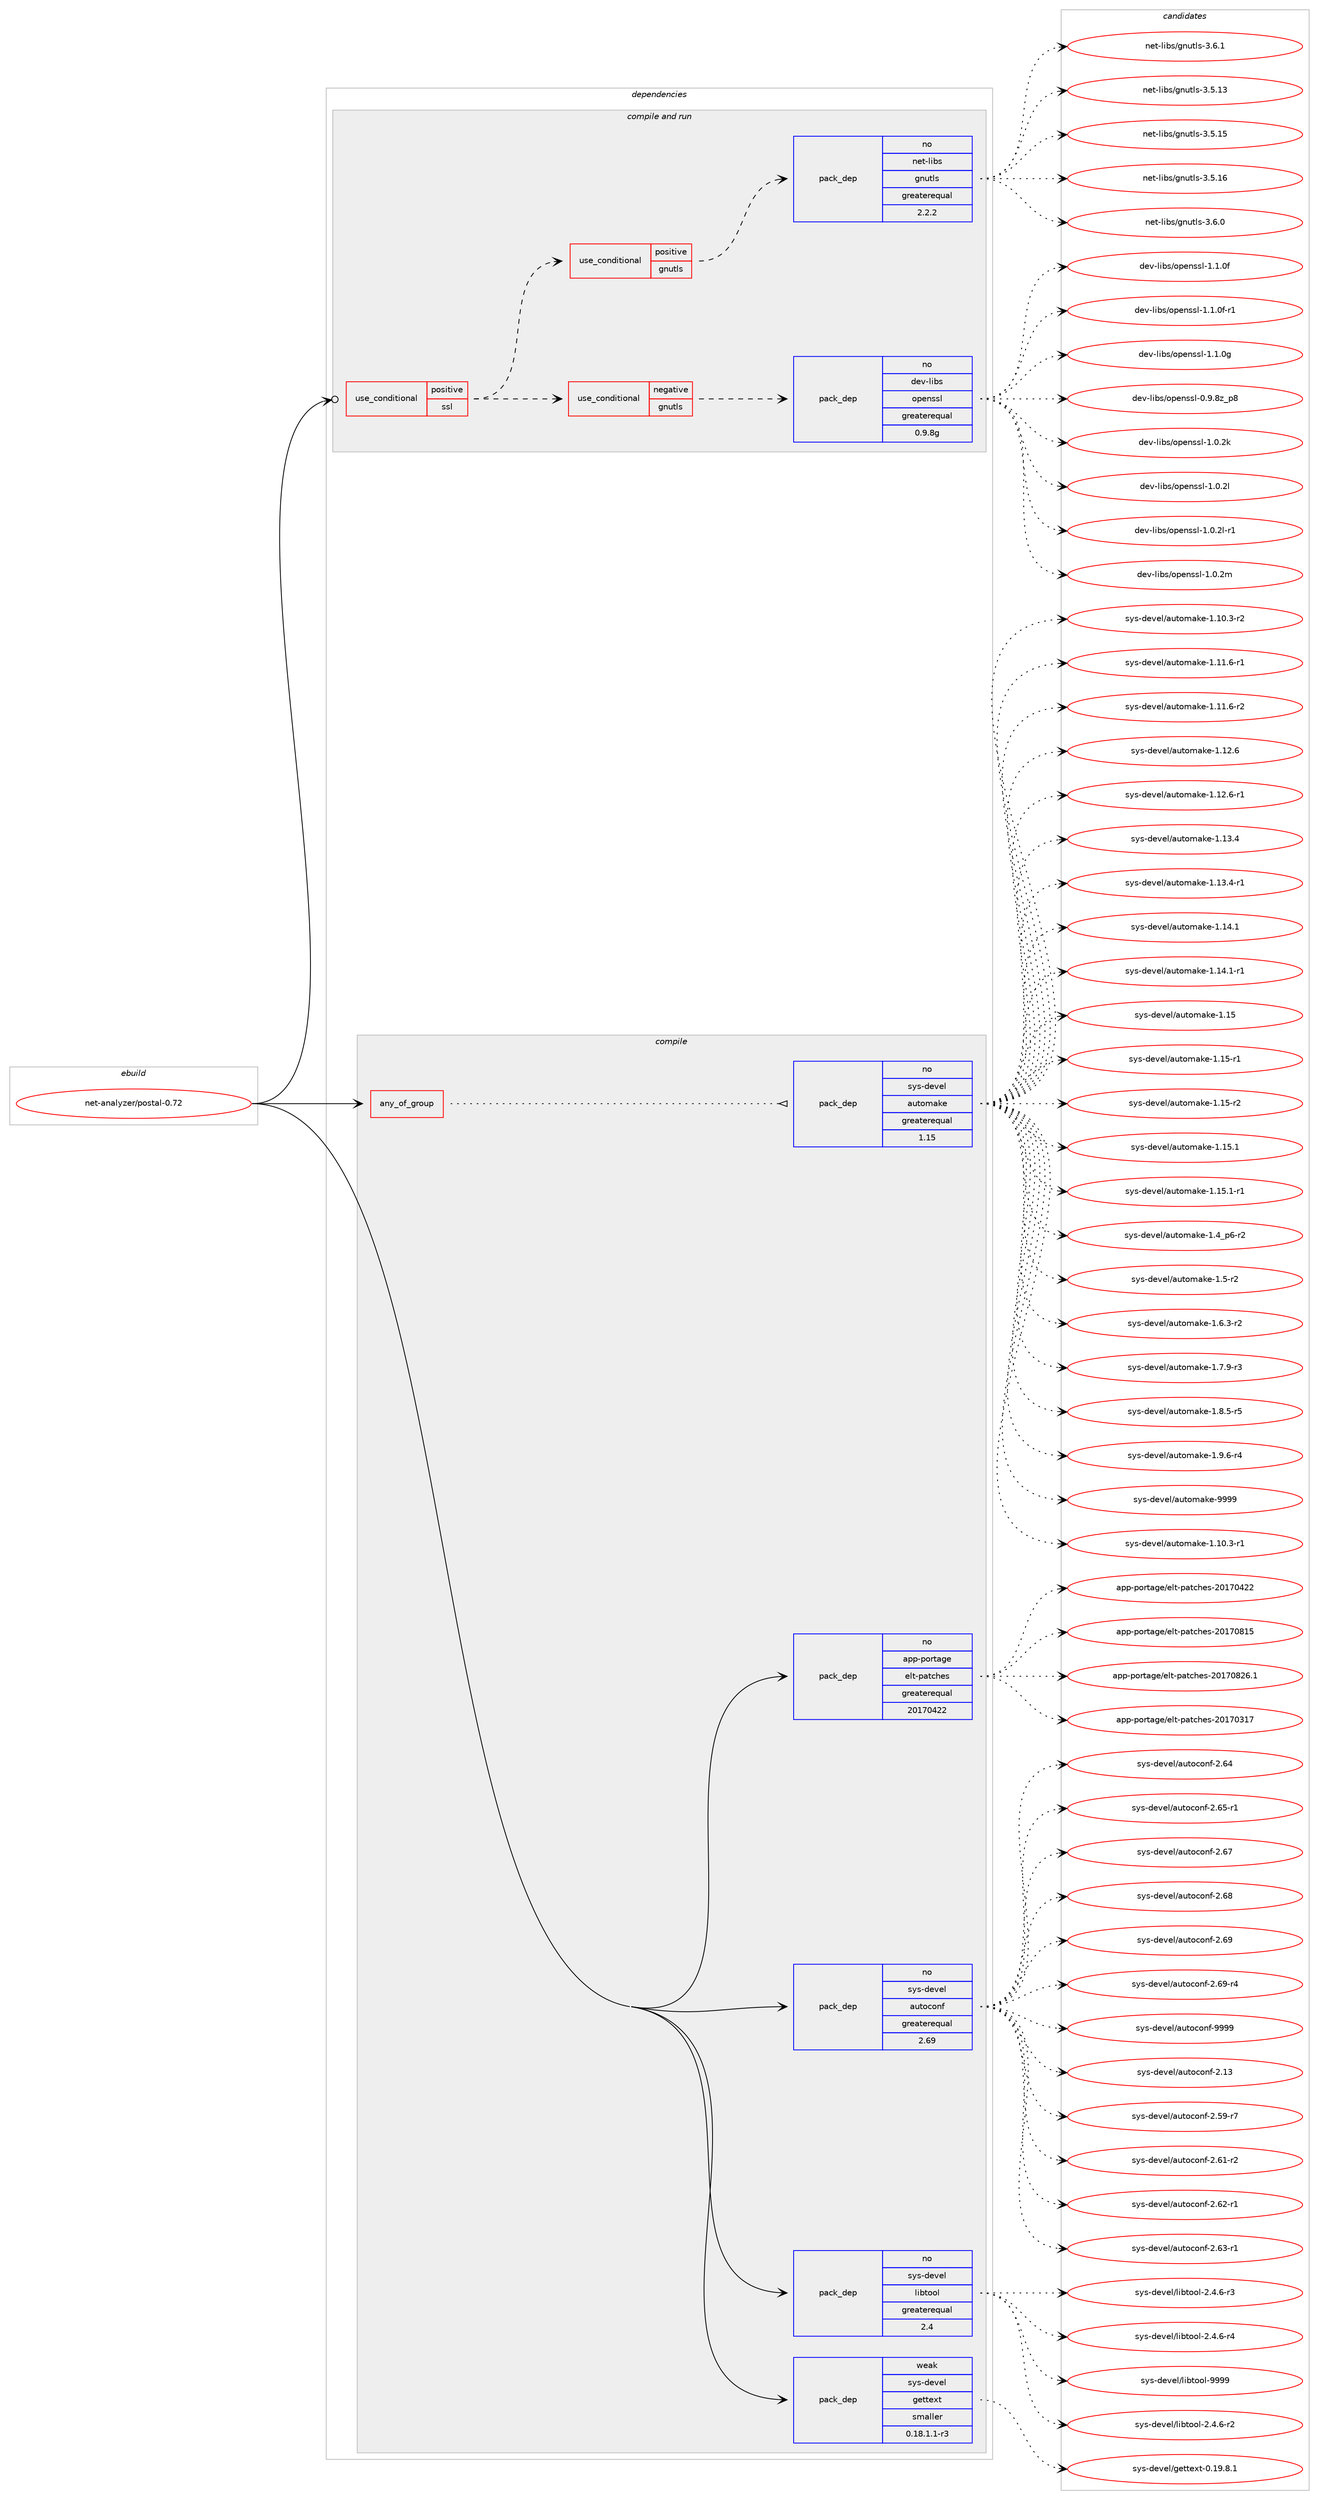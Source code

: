 digraph prolog {

# *************
# Graph options
# *************

newrank=true;
concentrate=true;
compound=true;
graph [rankdir=LR,fontname=Helvetica,fontsize=10,ranksep=1.5];#, ranksep=2.5, nodesep=0.2];
edge  [arrowhead=vee];
node  [fontname=Helvetica,fontsize=10];

# **********
# The ebuild
# **********

subgraph cluster_leftcol {
color=gray;
rank=same;
label=<<i>ebuild</i>>;
id [label="net-analyzer/postal-0.72", color=red, width=4, href="../net-analyzer/postal-0.72.svg"];
}

# ****************
# The dependencies
# ****************

subgraph cluster_midcol {
color=gray;
label=<<i>dependencies</i>>;
subgraph cluster_compile {
fillcolor="#eeeeee";
style=filled;
label=<<i>compile</i>>;
subgraph any6415 {
dependency402893 [label=<<TABLE BORDER="0" CELLBORDER="1" CELLSPACING="0" CELLPADDING="4"><TR><TD CELLPADDING="10">any_of_group</TD></TR></TABLE>>, shape=none, color=red];subgraph pack296959 {
dependency402894 [label=<<TABLE BORDER="0" CELLBORDER="1" CELLSPACING="0" CELLPADDING="4" WIDTH="220"><TR><TD ROWSPAN="6" CELLPADDING="30">pack_dep</TD></TR><TR><TD WIDTH="110">no</TD></TR><TR><TD>sys-devel</TD></TR><TR><TD>automake</TD></TR><TR><TD>greaterequal</TD></TR><TR><TD>1.15</TD></TR></TABLE>>, shape=none, color=blue];
}
dependency402893:e -> dependency402894:w [weight=20,style="dotted",arrowhead="oinv"];
}
id:e -> dependency402893:w [weight=20,style="solid",arrowhead="vee"];
subgraph pack296960 {
dependency402895 [label=<<TABLE BORDER="0" CELLBORDER="1" CELLSPACING="0" CELLPADDING="4" WIDTH="220"><TR><TD ROWSPAN="6" CELLPADDING="30">pack_dep</TD></TR><TR><TD WIDTH="110">no</TD></TR><TR><TD>app-portage</TD></TR><TR><TD>elt-patches</TD></TR><TR><TD>greaterequal</TD></TR><TR><TD>20170422</TD></TR></TABLE>>, shape=none, color=blue];
}
id:e -> dependency402895:w [weight=20,style="solid",arrowhead="vee"];
subgraph pack296961 {
dependency402896 [label=<<TABLE BORDER="0" CELLBORDER="1" CELLSPACING="0" CELLPADDING="4" WIDTH="220"><TR><TD ROWSPAN="6" CELLPADDING="30">pack_dep</TD></TR><TR><TD WIDTH="110">no</TD></TR><TR><TD>sys-devel</TD></TR><TR><TD>autoconf</TD></TR><TR><TD>greaterequal</TD></TR><TR><TD>2.69</TD></TR></TABLE>>, shape=none, color=blue];
}
id:e -> dependency402896:w [weight=20,style="solid",arrowhead="vee"];
subgraph pack296962 {
dependency402897 [label=<<TABLE BORDER="0" CELLBORDER="1" CELLSPACING="0" CELLPADDING="4" WIDTH="220"><TR><TD ROWSPAN="6" CELLPADDING="30">pack_dep</TD></TR><TR><TD WIDTH="110">no</TD></TR><TR><TD>sys-devel</TD></TR><TR><TD>libtool</TD></TR><TR><TD>greaterequal</TD></TR><TR><TD>2.4</TD></TR></TABLE>>, shape=none, color=blue];
}
id:e -> dependency402897:w [weight=20,style="solid",arrowhead="vee"];
subgraph pack296963 {
dependency402898 [label=<<TABLE BORDER="0" CELLBORDER="1" CELLSPACING="0" CELLPADDING="4" WIDTH="220"><TR><TD ROWSPAN="6" CELLPADDING="30">pack_dep</TD></TR><TR><TD WIDTH="110">weak</TD></TR><TR><TD>sys-devel</TD></TR><TR><TD>gettext</TD></TR><TR><TD>smaller</TD></TR><TR><TD>0.18.1.1-r3</TD></TR></TABLE>>, shape=none, color=blue];
}
id:e -> dependency402898:w [weight=20,style="solid",arrowhead="vee"];
}
subgraph cluster_compileandrun {
fillcolor="#eeeeee";
style=filled;
label=<<i>compile and run</i>>;
subgraph cond99333 {
dependency402899 [label=<<TABLE BORDER="0" CELLBORDER="1" CELLSPACING="0" CELLPADDING="4"><TR><TD ROWSPAN="3" CELLPADDING="10">use_conditional</TD></TR><TR><TD>positive</TD></TR><TR><TD>ssl</TD></TR></TABLE>>, shape=none, color=red];
subgraph cond99334 {
dependency402900 [label=<<TABLE BORDER="0" CELLBORDER="1" CELLSPACING="0" CELLPADDING="4"><TR><TD ROWSPAN="3" CELLPADDING="10">use_conditional</TD></TR><TR><TD>negative</TD></TR><TR><TD>gnutls</TD></TR></TABLE>>, shape=none, color=red];
subgraph pack296964 {
dependency402901 [label=<<TABLE BORDER="0" CELLBORDER="1" CELLSPACING="0" CELLPADDING="4" WIDTH="220"><TR><TD ROWSPAN="6" CELLPADDING="30">pack_dep</TD></TR><TR><TD WIDTH="110">no</TD></TR><TR><TD>dev-libs</TD></TR><TR><TD>openssl</TD></TR><TR><TD>greaterequal</TD></TR><TR><TD>0.9.8g</TD></TR></TABLE>>, shape=none, color=blue];
}
dependency402900:e -> dependency402901:w [weight=20,style="dashed",arrowhead="vee"];
}
dependency402899:e -> dependency402900:w [weight=20,style="dashed",arrowhead="vee"];
subgraph cond99335 {
dependency402902 [label=<<TABLE BORDER="0" CELLBORDER="1" CELLSPACING="0" CELLPADDING="4"><TR><TD ROWSPAN="3" CELLPADDING="10">use_conditional</TD></TR><TR><TD>positive</TD></TR><TR><TD>gnutls</TD></TR></TABLE>>, shape=none, color=red];
subgraph pack296965 {
dependency402903 [label=<<TABLE BORDER="0" CELLBORDER="1" CELLSPACING="0" CELLPADDING="4" WIDTH="220"><TR><TD ROWSPAN="6" CELLPADDING="30">pack_dep</TD></TR><TR><TD WIDTH="110">no</TD></TR><TR><TD>net-libs</TD></TR><TR><TD>gnutls</TD></TR><TR><TD>greaterequal</TD></TR><TR><TD>2.2.2</TD></TR></TABLE>>, shape=none, color=blue];
}
dependency402902:e -> dependency402903:w [weight=20,style="dashed",arrowhead="vee"];
}
dependency402899:e -> dependency402902:w [weight=20,style="dashed",arrowhead="vee"];
}
id:e -> dependency402899:w [weight=20,style="solid",arrowhead="odotvee"];
}
subgraph cluster_run {
fillcolor="#eeeeee";
style=filled;
label=<<i>run</i>>;
}
}

# **************
# The candidates
# **************

subgraph cluster_choices {
rank=same;
color=gray;
label=<<i>candidates</i>>;

subgraph choice296959 {
color=black;
nodesep=1;
choice11512111545100101118101108479711711611110997107101454946494846514511449 [label="sys-devel/automake-1.10.3-r1", color=red, width=4,href="../sys-devel/automake-1.10.3-r1.svg"];
choice11512111545100101118101108479711711611110997107101454946494846514511450 [label="sys-devel/automake-1.10.3-r2", color=red, width=4,href="../sys-devel/automake-1.10.3-r2.svg"];
choice11512111545100101118101108479711711611110997107101454946494946544511449 [label="sys-devel/automake-1.11.6-r1", color=red, width=4,href="../sys-devel/automake-1.11.6-r1.svg"];
choice11512111545100101118101108479711711611110997107101454946494946544511450 [label="sys-devel/automake-1.11.6-r2", color=red, width=4,href="../sys-devel/automake-1.11.6-r2.svg"];
choice1151211154510010111810110847971171161111099710710145494649504654 [label="sys-devel/automake-1.12.6", color=red, width=4,href="../sys-devel/automake-1.12.6.svg"];
choice11512111545100101118101108479711711611110997107101454946495046544511449 [label="sys-devel/automake-1.12.6-r1", color=red, width=4,href="../sys-devel/automake-1.12.6-r1.svg"];
choice1151211154510010111810110847971171161111099710710145494649514652 [label="sys-devel/automake-1.13.4", color=red, width=4,href="../sys-devel/automake-1.13.4.svg"];
choice11512111545100101118101108479711711611110997107101454946495146524511449 [label="sys-devel/automake-1.13.4-r1", color=red, width=4,href="../sys-devel/automake-1.13.4-r1.svg"];
choice1151211154510010111810110847971171161111099710710145494649524649 [label="sys-devel/automake-1.14.1", color=red, width=4,href="../sys-devel/automake-1.14.1.svg"];
choice11512111545100101118101108479711711611110997107101454946495246494511449 [label="sys-devel/automake-1.14.1-r1", color=red, width=4,href="../sys-devel/automake-1.14.1-r1.svg"];
choice115121115451001011181011084797117116111109971071014549464953 [label="sys-devel/automake-1.15", color=red, width=4,href="../sys-devel/automake-1.15.svg"];
choice1151211154510010111810110847971171161111099710710145494649534511449 [label="sys-devel/automake-1.15-r1", color=red, width=4,href="../sys-devel/automake-1.15-r1.svg"];
choice1151211154510010111810110847971171161111099710710145494649534511450 [label="sys-devel/automake-1.15-r2", color=red, width=4,href="../sys-devel/automake-1.15-r2.svg"];
choice1151211154510010111810110847971171161111099710710145494649534649 [label="sys-devel/automake-1.15.1", color=red, width=4,href="../sys-devel/automake-1.15.1.svg"];
choice11512111545100101118101108479711711611110997107101454946495346494511449 [label="sys-devel/automake-1.15.1-r1", color=red, width=4,href="../sys-devel/automake-1.15.1-r1.svg"];
choice115121115451001011181011084797117116111109971071014549465295112544511450 [label="sys-devel/automake-1.4_p6-r2", color=red, width=4,href="../sys-devel/automake-1.4_p6-r2.svg"];
choice11512111545100101118101108479711711611110997107101454946534511450 [label="sys-devel/automake-1.5-r2", color=red, width=4,href="../sys-devel/automake-1.5-r2.svg"];
choice115121115451001011181011084797117116111109971071014549465446514511450 [label="sys-devel/automake-1.6.3-r2", color=red, width=4,href="../sys-devel/automake-1.6.3-r2.svg"];
choice115121115451001011181011084797117116111109971071014549465546574511451 [label="sys-devel/automake-1.7.9-r3", color=red, width=4,href="../sys-devel/automake-1.7.9-r3.svg"];
choice115121115451001011181011084797117116111109971071014549465646534511453 [label="sys-devel/automake-1.8.5-r5", color=red, width=4,href="../sys-devel/automake-1.8.5-r5.svg"];
choice115121115451001011181011084797117116111109971071014549465746544511452 [label="sys-devel/automake-1.9.6-r4", color=red, width=4,href="../sys-devel/automake-1.9.6-r4.svg"];
choice115121115451001011181011084797117116111109971071014557575757 [label="sys-devel/automake-9999", color=red, width=4,href="../sys-devel/automake-9999.svg"];
dependency402894:e -> choice11512111545100101118101108479711711611110997107101454946494846514511449:w [style=dotted,weight="100"];
dependency402894:e -> choice11512111545100101118101108479711711611110997107101454946494846514511450:w [style=dotted,weight="100"];
dependency402894:e -> choice11512111545100101118101108479711711611110997107101454946494946544511449:w [style=dotted,weight="100"];
dependency402894:e -> choice11512111545100101118101108479711711611110997107101454946494946544511450:w [style=dotted,weight="100"];
dependency402894:e -> choice1151211154510010111810110847971171161111099710710145494649504654:w [style=dotted,weight="100"];
dependency402894:e -> choice11512111545100101118101108479711711611110997107101454946495046544511449:w [style=dotted,weight="100"];
dependency402894:e -> choice1151211154510010111810110847971171161111099710710145494649514652:w [style=dotted,weight="100"];
dependency402894:e -> choice11512111545100101118101108479711711611110997107101454946495146524511449:w [style=dotted,weight="100"];
dependency402894:e -> choice1151211154510010111810110847971171161111099710710145494649524649:w [style=dotted,weight="100"];
dependency402894:e -> choice11512111545100101118101108479711711611110997107101454946495246494511449:w [style=dotted,weight="100"];
dependency402894:e -> choice115121115451001011181011084797117116111109971071014549464953:w [style=dotted,weight="100"];
dependency402894:e -> choice1151211154510010111810110847971171161111099710710145494649534511449:w [style=dotted,weight="100"];
dependency402894:e -> choice1151211154510010111810110847971171161111099710710145494649534511450:w [style=dotted,weight="100"];
dependency402894:e -> choice1151211154510010111810110847971171161111099710710145494649534649:w [style=dotted,weight="100"];
dependency402894:e -> choice11512111545100101118101108479711711611110997107101454946495346494511449:w [style=dotted,weight="100"];
dependency402894:e -> choice115121115451001011181011084797117116111109971071014549465295112544511450:w [style=dotted,weight="100"];
dependency402894:e -> choice11512111545100101118101108479711711611110997107101454946534511450:w [style=dotted,weight="100"];
dependency402894:e -> choice115121115451001011181011084797117116111109971071014549465446514511450:w [style=dotted,weight="100"];
dependency402894:e -> choice115121115451001011181011084797117116111109971071014549465546574511451:w [style=dotted,weight="100"];
dependency402894:e -> choice115121115451001011181011084797117116111109971071014549465646534511453:w [style=dotted,weight="100"];
dependency402894:e -> choice115121115451001011181011084797117116111109971071014549465746544511452:w [style=dotted,weight="100"];
dependency402894:e -> choice115121115451001011181011084797117116111109971071014557575757:w [style=dotted,weight="100"];
}
subgraph choice296960 {
color=black;
nodesep=1;
choice97112112451121111141169710310147101108116451129711699104101115455048495548514955 [label="app-portage/elt-patches-20170317", color=red, width=4,href="../app-portage/elt-patches-20170317.svg"];
choice97112112451121111141169710310147101108116451129711699104101115455048495548525050 [label="app-portage/elt-patches-20170422", color=red, width=4,href="../app-portage/elt-patches-20170422.svg"];
choice97112112451121111141169710310147101108116451129711699104101115455048495548564953 [label="app-portage/elt-patches-20170815", color=red, width=4,href="../app-portage/elt-patches-20170815.svg"];
choice971121124511211111411697103101471011081164511297116991041011154550484955485650544649 [label="app-portage/elt-patches-20170826.1", color=red, width=4,href="../app-portage/elt-patches-20170826.1.svg"];
dependency402895:e -> choice97112112451121111141169710310147101108116451129711699104101115455048495548514955:w [style=dotted,weight="100"];
dependency402895:e -> choice97112112451121111141169710310147101108116451129711699104101115455048495548525050:w [style=dotted,weight="100"];
dependency402895:e -> choice97112112451121111141169710310147101108116451129711699104101115455048495548564953:w [style=dotted,weight="100"];
dependency402895:e -> choice971121124511211111411697103101471011081164511297116991041011154550484955485650544649:w [style=dotted,weight="100"];
}
subgraph choice296961 {
color=black;
nodesep=1;
choice115121115451001011181011084797117116111991111101024550464951 [label="sys-devel/autoconf-2.13", color=red, width=4,href="../sys-devel/autoconf-2.13.svg"];
choice1151211154510010111810110847971171161119911111010245504653574511455 [label="sys-devel/autoconf-2.59-r7", color=red, width=4,href="../sys-devel/autoconf-2.59-r7.svg"];
choice1151211154510010111810110847971171161119911111010245504654494511450 [label="sys-devel/autoconf-2.61-r2", color=red, width=4,href="../sys-devel/autoconf-2.61-r2.svg"];
choice1151211154510010111810110847971171161119911111010245504654504511449 [label="sys-devel/autoconf-2.62-r1", color=red, width=4,href="../sys-devel/autoconf-2.62-r1.svg"];
choice1151211154510010111810110847971171161119911111010245504654514511449 [label="sys-devel/autoconf-2.63-r1", color=red, width=4,href="../sys-devel/autoconf-2.63-r1.svg"];
choice115121115451001011181011084797117116111991111101024550465452 [label="sys-devel/autoconf-2.64", color=red, width=4,href="../sys-devel/autoconf-2.64.svg"];
choice1151211154510010111810110847971171161119911111010245504654534511449 [label="sys-devel/autoconf-2.65-r1", color=red, width=4,href="../sys-devel/autoconf-2.65-r1.svg"];
choice115121115451001011181011084797117116111991111101024550465455 [label="sys-devel/autoconf-2.67", color=red, width=4,href="../sys-devel/autoconf-2.67.svg"];
choice115121115451001011181011084797117116111991111101024550465456 [label="sys-devel/autoconf-2.68", color=red, width=4,href="../sys-devel/autoconf-2.68.svg"];
choice115121115451001011181011084797117116111991111101024550465457 [label="sys-devel/autoconf-2.69", color=red, width=4,href="../sys-devel/autoconf-2.69.svg"];
choice1151211154510010111810110847971171161119911111010245504654574511452 [label="sys-devel/autoconf-2.69-r4", color=red, width=4,href="../sys-devel/autoconf-2.69-r4.svg"];
choice115121115451001011181011084797117116111991111101024557575757 [label="sys-devel/autoconf-9999", color=red, width=4,href="../sys-devel/autoconf-9999.svg"];
dependency402896:e -> choice115121115451001011181011084797117116111991111101024550464951:w [style=dotted,weight="100"];
dependency402896:e -> choice1151211154510010111810110847971171161119911111010245504653574511455:w [style=dotted,weight="100"];
dependency402896:e -> choice1151211154510010111810110847971171161119911111010245504654494511450:w [style=dotted,weight="100"];
dependency402896:e -> choice1151211154510010111810110847971171161119911111010245504654504511449:w [style=dotted,weight="100"];
dependency402896:e -> choice1151211154510010111810110847971171161119911111010245504654514511449:w [style=dotted,weight="100"];
dependency402896:e -> choice115121115451001011181011084797117116111991111101024550465452:w [style=dotted,weight="100"];
dependency402896:e -> choice1151211154510010111810110847971171161119911111010245504654534511449:w [style=dotted,weight="100"];
dependency402896:e -> choice115121115451001011181011084797117116111991111101024550465455:w [style=dotted,weight="100"];
dependency402896:e -> choice115121115451001011181011084797117116111991111101024550465456:w [style=dotted,weight="100"];
dependency402896:e -> choice115121115451001011181011084797117116111991111101024550465457:w [style=dotted,weight="100"];
dependency402896:e -> choice1151211154510010111810110847971171161119911111010245504654574511452:w [style=dotted,weight="100"];
dependency402896:e -> choice115121115451001011181011084797117116111991111101024557575757:w [style=dotted,weight="100"];
}
subgraph choice296962 {
color=black;
nodesep=1;
choice1151211154510010111810110847108105981161111111084550465246544511450 [label="sys-devel/libtool-2.4.6-r2", color=red, width=4,href="../sys-devel/libtool-2.4.6-r2.svg"];
choice1151211154510010111810110847108105981161111111084550465246544511451 [label="sys-devel/libtool-2.4.6-r3", color=red, width=4,href="../sys-devel/libtool-2.4.6-r3.svg"];
choice1151211154510010111810110847108105981161111111084550465246544511452 [label="sys-devel/libtool-2.4.6-r4", color=red, width=4,href="../sys-devel/libtool-2.4.6-r4.svg"];
choice1151211154510010111810110847108105981161111111084557575757 [label="sys-devel/libtool-9999", color=red, width=4,href="../sys-devel/libtool-9999.svg"];
dependency402897:e -> choice1151211154510010111810110847108105981161111111084550465246544511450:w [style=dotted,weight="100"];
dependency402897:e -> choice1151211154510010111810110847108105981161111111084550465246544511451:w [style=dotted,weight="100"];
dependency402897:e -> choice1151211154510010111810110847108105981161111111084550465246544511452:w [style=dotted,weight="100"];
dependency402897:e -> choice1151211154510010111810110847108105981161111111084557575757:w [style=dotted,weight="100"];
}
subgraph choice296963 {
color=black;
nodesep=1;
choice1151211154510010111810110847103101116116101120116454846495746564649 [label="sys-devel/gettext-0.19.8.1", color=red, width=4,href="../sys-devel/gettext-0.19.8.1.svg"];
dependency402898:e -> choice1151211154510010111810110847103101116116101120116454846495746564649:w [style=dotted,weight="100"];
}
subgraph choice296964 {
color=black;
nodesep=1;
choice1001011184510810598115471111121011101151151084548465746561229511256 [label="dev-libs/openssl-0.9.8z_p8", color=red, width=4,href="../dev-libs/openssl-0.9.8z_p8.svg"];
choice100101118451081059811547111112101110115115108454946484650107 [label="dev-libs/openssl-1.0.2k", color=red, width=4,href="../dev-libs/openssl-1.0.2k.svg"];
choice100101118451081059811547111112101110115115108454946484650108 [label="dev-libs/openssl-1.0.2l", color=red, width=4,href="../dev-libs/openssl-1.0.2l.svg"];
choice1001011184510810598115471111121011101151151084549464846501084511449 [label="dev-libs/openssl-1.0.2l-r1", color=red, width=4,href="../dev-libs/openssl-1.0.2l-r1.svg"];
choice100101118451081059811547111112101110115115108454946484650109 [label="dev-libs/openssl-1.0.2m", color=red, width=4,href="../dev-libs/openssl-1.0.2m.svg"];
choice100101118451081059811547111112101110115115108454946494648102 [label="dev-libs/openssl-1.1.0f", color=red, width=4,href="../dev-libs/openssl-1.1.0f.svg"];
choice1001011184510810598115471111121011101151151084549464946481024511449 [label="dev-libs/openssl-1.1.0f-r1", color=red, width=4,href="../dev-libs/openssl-1.1.0f-r1.svg"];
choice100101118451081059811547111112101110115115108454946494648103 [label="dev-libs/openssl-1.1.0g", color=red, width=4,href="../dev-libs/openssl-1.1.0g.svg"];
dependency402901:e -> choice1001011184510810598115471111121011101151151084548465746561229511256:w [style=dotted,weight="100"];
dependency402901:e -> choice100101118451081059811547111112101110115115108454946484650107:w [style=dotted,weight="100"];
dependency402901:e -> choice100101118451081059811547111112101110115115108454946484650108:w [style=dotted,weight="100"];
dependency402901:e -> choice1001011184510810598115471111121011101151151084549464846501084511449:w [style=dotted,weight="100"];
dependency402901:e -> choice100101118451081059811547111112101110115115108454946484650109:w [style=dotted,weight="100"];
dependency402901:e -> choice100101118451081059811547111112101110115115108454946494648102:w [style=dotted,weight="100"];
dependency402901:e -> choice1001011184510810598115471111121011101151151084549464946481024511449:w [style=dotted,weight="100"];
dependency402901:e -> choice100101118451081059811547111112101110115115108454946494648103:w [style=dotted,weight="100"];
}
subgraph choice296965 {
color=black;
nodesep=1;
choice11010111645108105981154710311011711610811545514653464951 [label="net-libs/gnutls-3.5.13", color=red, width=4,href="../net-libs/gnutls-3.5.13.svg"];
choice11010111645108105981154710311011711610811545514653464953 [label="net-libs/gnutls-3.5.15", color=red, width=4,href="../net-libs/gnutls-3.5.15.svg"];
choice11010111645108105981154710311011711610811545514653464954 [label="net-libs/gnutls-3.5.16", color=red, width=4,href="../net-libs/gnutls-3.5.16.svg"];
choice110101116451081059811547103110117116108115455146544648 [label="net-libs/gnutls-3.6.0", color=red, width=4,href="../net-libs/gnutls-3.6.0.svg"];
choice110101116451081059811547103110117116108115455146544649 [label="net-libs/gnutls-3.6.1", color=red, width=4,href="../net-libs/gnutls-3.6.1.svg"];
dependency402903:e -> choice11010111645108105981154710311011711610811545514653464951:w [style=dotted,weight="100"];
dependency402903:e -> choice11010111645108105981154710311011711610811545514653464953:w [style=dotted,weight="100"];
dependency402903:e -> choice11010111645108105981154710311011711610811545514653464954:w [style=dotted,weight="100"];
dependency402903:e -> choice110101116451081059811547103110117116108115455146544648:w [style=dotted,weight="100"];
dependency402903:e -> choice110101116451081059811547103110117116108115455146544649:w [style=dotted,weight="100"];
}
}

}
